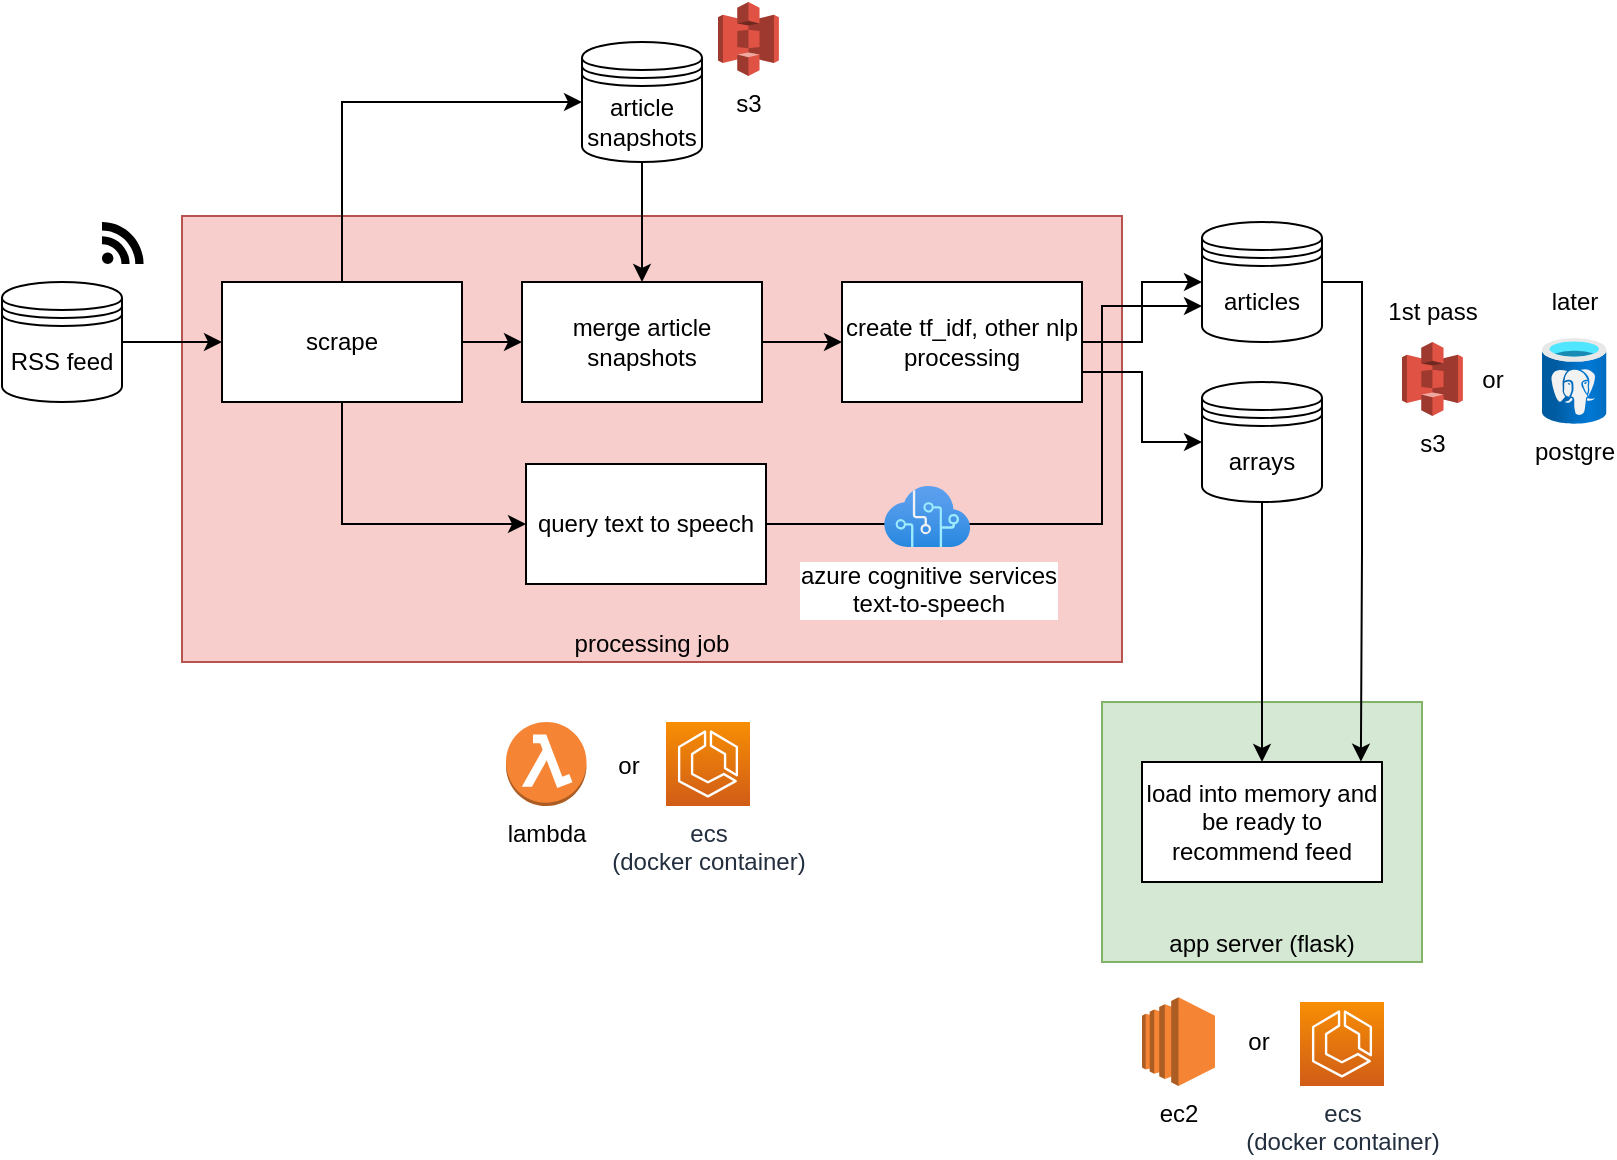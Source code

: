 <mxfile><diagram id="cERopD2PAs6QSFV9ZOJZ" name="Page-1"><mxGraphModel dx="994" dy="698" grid="1" gridSize="10" guides="1" tooltips="1" connect="1" arrows="1" fold="1" page="1" pageScale="1" pageWidth="827" pageHeight="1169" math="0" shadow="0"><root><mxCell id="0"/><mxCell id="1" parent="0"/><mxCell id="29" value="processing job" style="rounded=0;whiteSpace=wrap;html=1;fillColor=#f8cecc;strokeColor=#b85450;verticalAlign=bottom;" vertex="1" parent="1"><mxGeometry x="130" y="107" width="470" height="223" as="geometry"/></mxCell><mxCell id="28" value="app server (flask)" style="rounded=0;whiteSpace=wrap;html=1;fillColor=#d5e8d4;strokeColor=#82b366;verticalAlign=bottom;" vertex="1" parent="1"><mxGeometry x="590" y="350" width="160" height="130" as="geometry"/></mxCell><mxCell id="8" style="edgeStyle=orthogonalEdgeStyle;rounded=0;orthogonalLoop=1;jettySize=auto;html=1;exitX=1;exitY=0.5;exitDx=0;exitDy=0;entryX=0;entryY=0.5;entryDx=0;entryDy=0;" edge="1" parent="1" source="2" target="6"><mxGeometry relative="1" as="geometry"/></mxCell><mxCell id="20" style="edgeStyle=orthogonalEdgeStyle;rounded=0;orthogonalLoop=1;jettySize=auto;html=1;exitX=0.5;exitY=0;exitDx=0;exitDy=0;entryX=0;entryY=0.5;entryDx=0;entryDy=0;" edge="1" parent="1" source="2" target="7"><mxGeometry relative="1" as="geometry"/></mxCell><mxCell id="35" style="edgeStyle=orthogonalEdgeStyle;rounded=0;orthogonalLoop=1;jettySize=auto;html=1;exitX=0.5;exitY=1;exitDx=0;exitDy=0;entryX=0;entryY=0.5;entryDx=0;entryDy=0;" edge="1" parent="1" source="2" target="34"><mxGeometry relative="1" as="geometry"/></mxCell><mxCell id="2" value="scrape" style="rounded=0;whiteSpace=wrap;html=1;" vertex="1" parent="1"><mxGeometry x="150" y="140" width="120" height="60" as="geometry"/></mxCell><mxCell id="4" style="edgeStyle=orthogonalEdgeStyle;rounded=0;orthogonalLoop=1;jettySize=auto;html=1;exitX=1;exitY=0.5;exitDx=0;exitDy=0;entryX=0;entryY=0.5;entryDx=0;entryDy=0;" edge="1" parent="1" source="3" target="2"><mxGeometry relative="1" as="geometry"/></mxCell><mxCell id="3" value="RSS feed" style="shape=datastore;whiteSpace=wrap;html=1;" vertex="1" parent="1"><mxGeometry x="40" y="140" width="60" height="60" as="geometry"/></mxCell><mxCell id="11" style="edgeStyle=orthogonalEdgeStyle;rounded=0;orthogonalLoop=1;jettySize=auto;html=1;exitX=1;exitY=0.5;exitDx=0;exitDy=0;entryX=0;entryY=0.5;entryDx=0;entryDy=0;" edge="1" parent="1" source="6" target="10"><mxGeometry relative="1" as="geometry"/></mxCell><mxCell id="6" value="merge article snapshots" style="rounded=0;whiteSpace=wrap;html=1;" vertex="1" parent="1"><mxGeometry x="300" y="140" width="120" height="60" as="geometry"/></mxCell><mxCell id="9" style="edgeStyle=orthogonalEdgeStyle;rounded=0;orthogonalLoop=1;jettySize=auto;html=1;exitX=0.5;exitY=1;exitDx=0;exitDy=0;entryX=0.5;entryY=0;entryDx=0;entryDy=0;" edge="1" parent="1" source="7" target="6"><mxGeometry relative="1" as="geometry"/></mxCell><mxCell id="7" value="article snapshots" style="shape=datastore;whiteSpace=wrap;html=1;" vertex="1" parent="1"><mxGeometry x="330" y="20" width="60" height="60" as="geometry"/></mxCell><mxCell id="12" style="edgeStyle=orthogonalEdgeStyle;rounded=0;orthogonalLoop=1;jettySize=auto;html=1;exitX=1;exitY=0.5;exitDx=0;exitDy=0;entryX=0;entryY=0.5;entryDx=0;entryDy=0;" edge="1" parent="1" source="10" target="13"><mxGeometry relative="1" as="geometry"><mxPoint x="640" y="170" as="targetPoint"/></mxGeometry></mxCell><mxCell id="15" style="edgeStyle=orthogonalEdgeStyle;rounded=0;orthogonalLoop=1;jettySize=auto;html=1;exitX=1;exitY=0.75;exitDx=0;exitDy=0;entryX=0;entryY=0.5;entryDx=0;entryDy=0;" edge="1" parent="1" source="10" target="14"><mxGeometry relative="1" as="geometry"/></mxCell><mxCell id="10" value="create tf_idf, other nlp processing" style="rounded=0;whiteSpace=wrap;html=1;" vertex="1" parent="1"><mxGeometry x="460" y="140" width="120" height="60" as="geometry"/></mxCell><mxCell id="18" style="edgeStyle=orthogonalEdgeStyle;rounded=0;orthogonalLoop=1;jettySize=auto;html=1;exitX=1;exitY=0.5;exitDx=0;exitDy=0;entryX=0.912;entryY=-0.003;entryDx=0;entryDy=0;entryPerimeter=0;" edge="1" parent="1" source="13" target="16"><mxGeometry relative="1" as="geometry"/></mxCell><mxCell id="13" value="articles" style="shape=datastore;whiteSpace=wrap;html=1;" vertex="1" parent="1"><mxGeometry x="640" y="110" width="60" height="60" as="geometry"/></mxCell><mxCell id="17" style="edgeStyle=orthogonalEdgeStyle;rounded=0;orthogonalLoop=1;jettySize=auto;html=1;exitX=0.5;exitY=1;exitDx=0;exitDy=0;entryX=0.5;entryY=0;entryDx=0;entryDy=0;" edge="1" parent="1" source="14" target="16"><mxGeometry relative="1" as="geometry"/></mxCell><mxCell id="14" value="arrays" style="shape=datastore;whiteSpace=wrap;html=1;" vertex="1" parent="1"><mxGeometry x="640" y="190" width="60" height="60" as="geometry"/></mxCell><mxCell id="16" value="load into memory and be ready to recommend feed" style="rounded=0;whiteSpace=wrap;html=1;" vertex="1" parent="1"><mxGeometry x="610" y="380" width="120" height="60" as="geometry"/></mxCell><mxCell id="19" value="s3" style="outlineConnect=0;dashed=0;verticalLabelPosition=bottom;verticalAlign=top;align=center;html=1;shape=mxgraph.aws3.s3;fillColor=#E05243;gradientColor=none;" vertex="1" parent="1"><mxGeometry x="398" width="30.44" height="37" as="geometry"/></mxCell><mxCell id="22" value="s3" style="outlineConnect=0;dashed=0;verticalLabelPosition=bottom;verticalAlign=top;align=center;html=1;shape=mxgraph.aws3.s3;fillColor=#E05243;gradientColor=none;" vertex="1" parent="1"><mxGeometry x="740" y="170" width="30.44" height="37" as="geometry"/></mxCell><mxCell id="23" value="postgre" style="aspect=fixed;html=1;points=[];align=center;image;fontSize=12;image=img/lib/azure2/databases/Azure_Database_PostgreSQL_Server.svg;" vertex="1" parent="1"><mxGeometry x="810" y="168" width="32.25" height="43" as="geometry"/></mxCell><mxCell id="25" value="or" style="text;html=1;align=center;verticalAlign=middle;resizable=0;points=[];autosize=1;" vertex="1" parent="1"><mxGeometry x="770" y="179" width="30" height="20" as="geometry"/></mxCell><mxCell id="30" value="lambda" style="outlineConnect=0;dashed=0;verticalLabelPosition=bottom;verticalAlign=top;align=center;html=1;shape=mxgraph.aws3.lambda_function;fillColor=#F58534;gradientColor=none;" vertex="1" parent="1"><mxGeometry x="292" y="360" width="40.25" height="42" as="geometry"/></mxCell><mxCell id="31" value="ecs&lt;br&gt;(docker container)" style="points=[[0,0,0],[0.25,0,0],[0.5,0,0],[0.75,0,0],[1,0,0],[0,1,0],[0.25,1,0],[0.5,1,0],[0.75,1,0],[1,1,0],[0,0.25,0],[0,0.5,0],[0,0.75,0],[1,0.25,0],[1,0.5,0],[1,0.75,0]];outlineConnect=0;fontColor=#232F3E;gradientColor=#F78E04;gradientDirection=north;fillColor=#D05C17;strokeColor=#ffffff;dashed=0;verticalLabelPosition=bottom;verticalAlign=top;align=center;html=1;fontSize=12;fontStyle=0;aspect=fixed;shape=mxgraph.aws4.resourceIcon;resIcon=mxgraph.aws4.ecs;" vertex="1" parent="1"><mxGeometry x="372" y="360" width="42" height="42" as="geometry"/></mxCell><mxCell id="32" value="or" style="text;html=1;align=center;verticalAlign=middle;resizable=0;points=[];autosize=1;" vertex="1" parent="1"><mxGeometry x="338" y="372" width="30" height="20" as="geometry"/></mxCell><mxCell id="33" value="1st pass" style="text;html=1;align=center;verticalAlign=middle;resizable=0;points=[];autosize=1;" vertex="1" parent="1"><mxGeometry x="725.22" y="145" width="60" height="20" as="geometry"/></mxCell><mxCell id="36" style="edgeStyle=orthogonalEdgeStyle;rounded=0;orthogonalLoop=1;jettySize=auto;html=1;exitX=1;exitY=0.5;exitDx=0;exitDy=0;entryX=0;entryY=0.7;entryDx=0;entryDy=0;" edge="1" parent="1" source="34" target="13"><mxGeometry relative="1" as="geometry"><Array as="points"><mxPoint x="590" y="261"/><mxPoint x="590" y="152"/></Array></mxGeometry></mxCell><mxCell id="34" value="query text to speech" style="rounded=0;whiteSpace=wrap;html=1;" vertex="1" parent="1"><mxGeometry x="302" y="231" width="120" height="60" as="geometry"/></mxCell><mxCell id="38" value="ecs&lt;br&gt;(docker container)" style="points=[[0,0,0],[0.25,0,0],[0.5,0,0],[0.75,0,0],[1,0,0],[0,1,0],[0.25,1,0],[0.5,1,0],[0.75,1,0],[1,1,0],[0,0.25,0],[0,0.5,0],[0,0.75,0],[1,0.25,0],[1,0.5,0],[1,0.75,0]];outlineConnect=0;fontColor=#232F3E;gradientColor=#F78E04;gradientDirection=north;fillColor=#D05C17;strokeColor=#ffffff;dashed=0;verticalLabelPosition=bottom;verticalAlign=top;align=center;html=1;fontSize=12;fontStyle=0;aspect=fixed;shape=mxgraph.aws4.resourceIcon;resIcon=mxgraph.aws4.ecs;" vertex="1" parent="1"><mxGeometry x="689" y="500" width="42" height="42" as="geometry"/></mxCell><mxCell id="39" value="" style="shape=mxgraph.signs.tech.rss;html=1;pointerEvents=1;fillColor=#000000;strokeColor=none;verticalLabelPosition=bottom;verticalAlign=top;align=center;" vertex="1" parent="1"><mxGeometry x="90" y="110" width="20.79" height="21" as="geometry"/></mxCell><mxCell id="40" value="ec2" style="outlineConnect=0;dashed=0;verticalLabelPosition=bottom;verticalAlign=top;align=center;html=1;shape=mxgraph.aws3.ec2;fillColor=#F58534;gradientColor=none;" vertex="1" parent="1"><mxGeometry x="610" y="497.63" width="36.5" height="44.37" as="geometry"/></mxCell><mxCell id="41" value="or" style="text;html=1;align=center;verticalAlign=middle;resizable=0;points=[];autosize=1;" vertex="1" parent="1"><mxGeometry x="652.5" y="509.82" width="30" height="20" as="geometry"/></mxCell><mxCell id="42" value="later" style="text;html=1;align=center;verticalAlign=middle;resizable=0;points=[];autosize=1;" vertex="1" parent="1"><mxGeometry x="806.12" y="140" width="40" height="20" as="geometry"/></mxCell><mxCell id="43" value="azure cognitive services&lt;br&gt;text-to-speech" style="aspect=fixed;html=1;points=[];align=center;image;fontSize=12;image=img/lib/azure2/ai_machine_learning/Cognitive_Services.svg;labelBackgroundColor=#ffffff;" vertex="1" parent="1"><mxGeometry x="481" y="242" width="43.21" height="30.5" as="geometry"/></mxCell></root></mxGraphModel></diagram></mxfile>